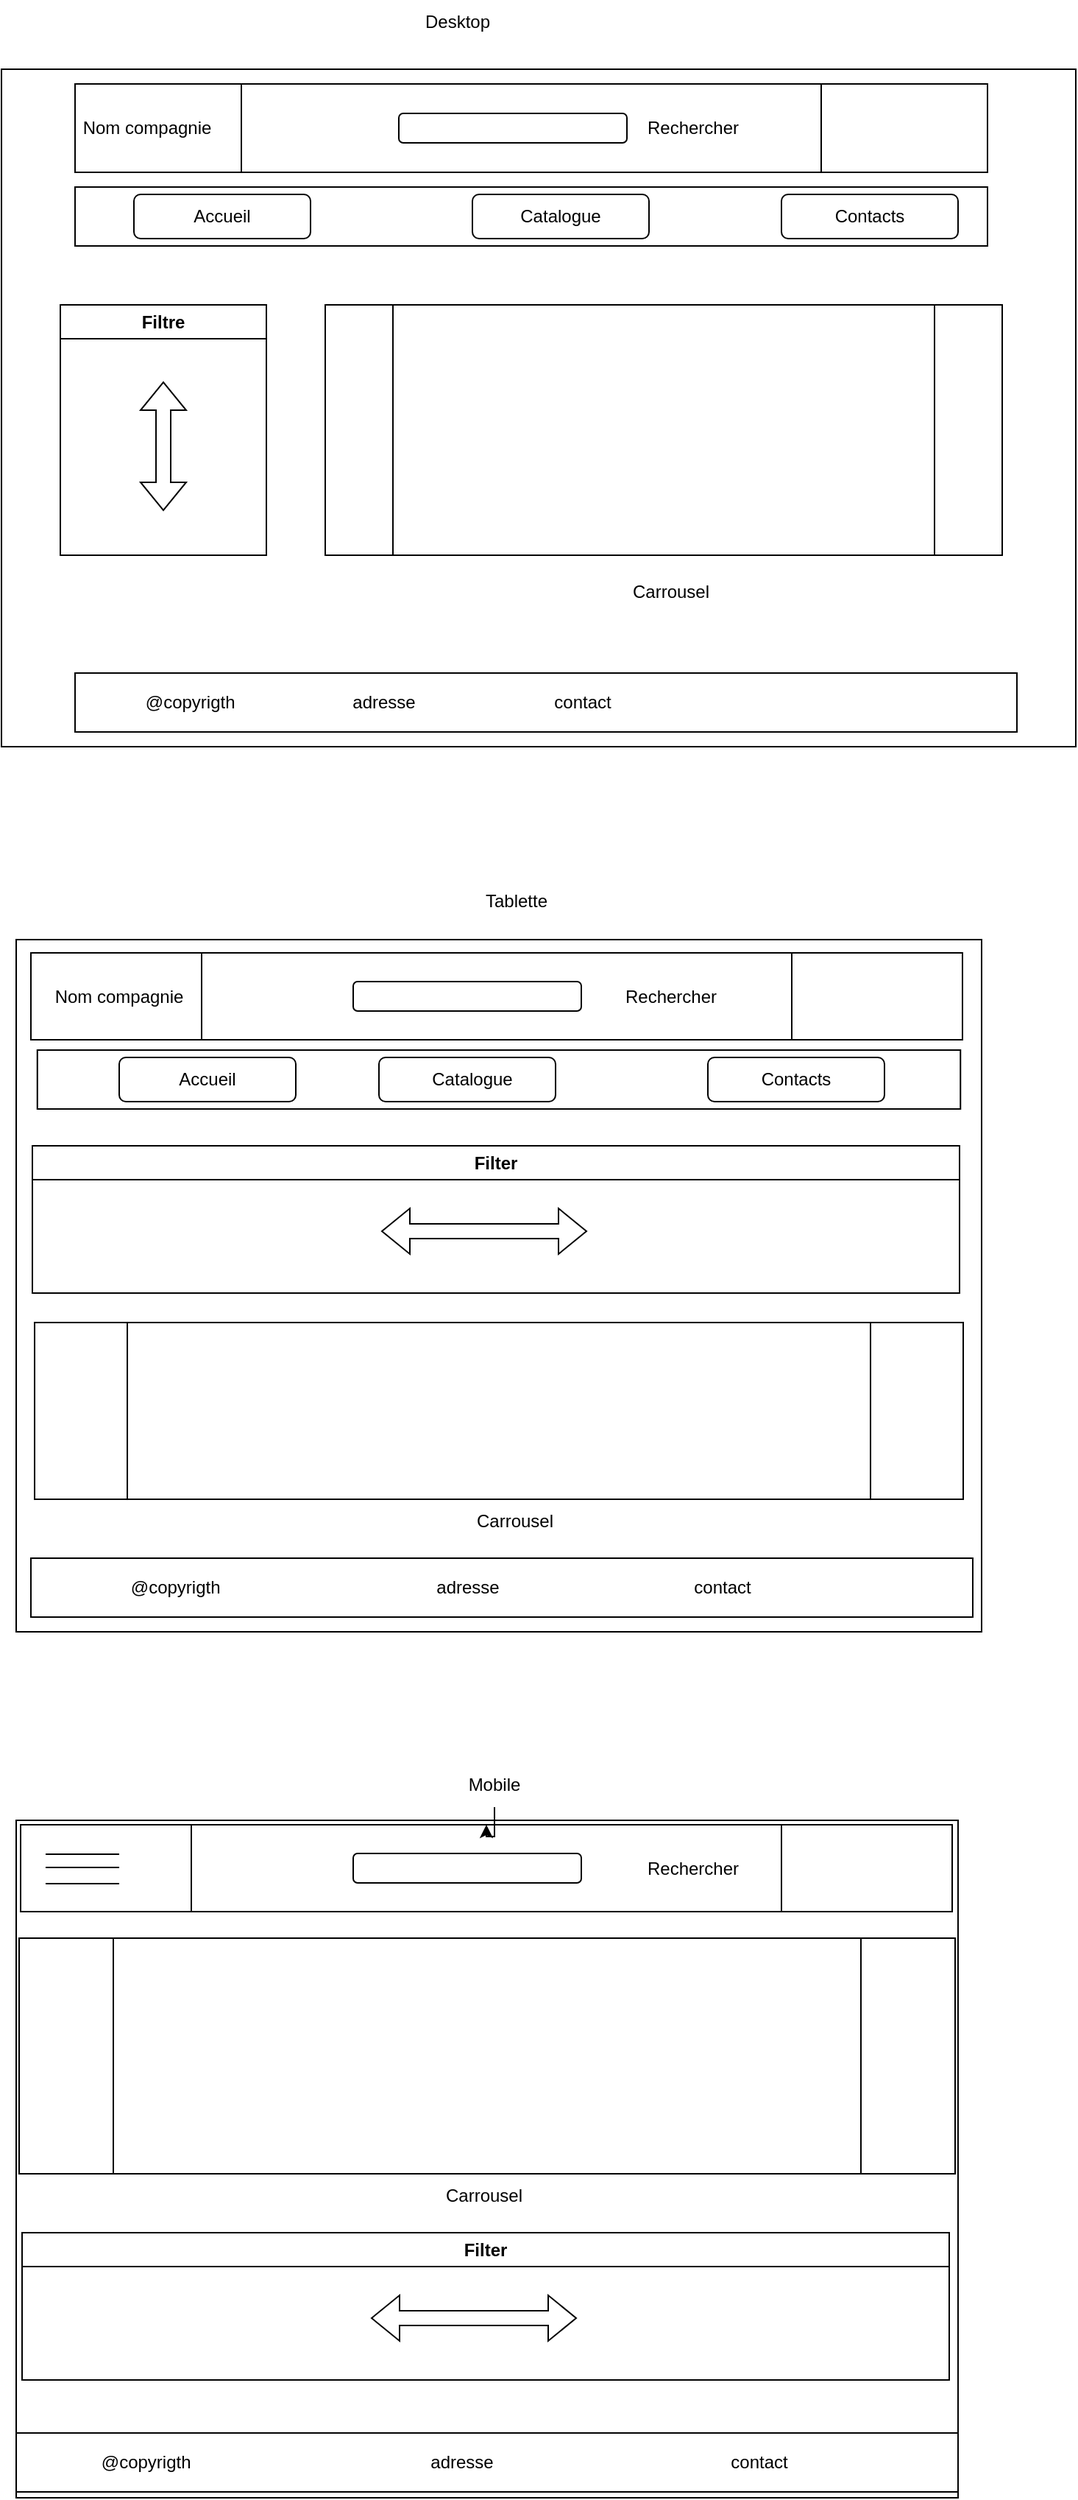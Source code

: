 <mxfile version="21.3.8" type="device">
  <diagram name="Page-1" id="_t4K7ULpbHjz44vWl1I4">
    <mxGraphModel dx="1120" dy="452" grid="1" gridSize="10" guides="1" tooltips="1" connect="1" arrows="1" fold="1" page="1" pageScale="1" pageWidth="850" pageHeight="1100" math="0" shadow="0">
      <root>
        <mxCell id="0" />
        <mxCell id="1" parent="0" />
        <mxCell id="Z4xTwCwyTRF4owRI39K_-3" value="" style="rounded=0;whiteSpace=wrap;html=1;" vertex="1" parent="1">
          <mxGeometry x="70" y="50" width="730" height="460" as="geometry" />
        </mxCell>
        <mxCell id="Z4xTwCwyTRF4owRI39K_-4" value="" style="shape=process;whiteSpace=wrap;html=1;backgroundOutline=1;size=0.183;" vertex="1" parent="1">
          <mxGeometry x="120" y="60" width="620" height="60" as="geometry" />
        </mxCell>
        <mxCell id="Z4xTwCwyTRF4owRI39K_-5" value="" style="rounded=1;whiteSpace=wrap;html=1;" vertex="1" parent="1">
          <mxGeometry x="340" y="80" width="155" height="20" as="geometry" />
        </mxCell>
        <mxCell id="Z4xTwCwyTRF4owRI39K_-6" value="Rechercher" style="text;html=1;strokeColor=none;fillColor=none;align=center;verticalAlign=middle;whiteSpace=wrap;rounded=0;" vertex="1" parent="1">
          <mxGeometry x="510" y="80" width="60" height="20" as="geometry" />
        </mxCell>
        <mxCell id="Z4xTwCwyTRF4owRI39K_-7" value="Nom compagnie" style="text;html=1;strokeColor=none;fillColor=none;align=center;verticalAlign=middle;whiteSpace=wrap;rounded=0;" vertex="1" parent="1">
          <mxGeometry x="119" y="75" width="100" height="30" as="geometry" />
        </mxCell>
        <mxCell id="Z4xTwCwyTRF4owRI39K_-8" value="" style="rounded=0;whiteSpace=wrap;html=1;" vertex="1" parent="1">
          <mxGeometry x="120" y="130" width="620" height="40" as="geometry" />
        </mxCell>
        <mxCell id="Z4xTwCwyTRF4owRI39K_-9" value="" style="rounded=1;whiteSpace=wrap;html=1;" vertex="1" parent="1">
          <mxGeometry x="160" y="135" width="120" height="30" as="geometry" />
        </mxCell>
        <mxCell id="Z4xTwCwyTRF4owRI39K_-10" value="" style="rounded=1;whiteSpace=wrap;html=1;" vertex="1" parent="1">
          <mxGeometry x="390" y="135" width="120" height="30" as="geometry" />
        </mxCell>
        <mxCell id="Z4xTwCwyTRF4owRI39K_-11" value="" style="rounded=1;whiteSpace=wrap;html=1;" vertex="1" parent="1">
          <mxGeometry x="600" y="135" width="120" height="30" as="geometry" />
        </mxCell>
        <mxCell id="Z4xTwCwyTRF4owRI39K_-12" value="Accueil" style="text;html=1;strokeColor=none;fillColor=none;align=center;verticalAlign=middle;whiteSpace=wrap;rounded=0;" vertex="1" parent="1">
          <mxGeometry x="190" y="140" width="60" height="20" as="geometry" />
        </mxCell>
        <mxCell id="Z4xTwCwyTRF4owRI39K_-13" value="Catalogue" style="text;html=1;strokeColor=none;fillColor=none;align=center;verticalAlign=middle;whiteSpace=wrap;rounded=0;" vertex="1" parent="1">
          <mxGeometry x="420" y="135" width="60" height="30" as="geometry" />
        </mxCell>
        <mxCell id="Z4xTwCwyTRF4owRI39K_-14" value="Contacts" style="text;html=1;strokeColor=none;fillColor=none;align=center;verticalAlign=middle;whiteSpace=wrap;rounded=0;" vertex="1" parent="1">
          <mxGeometry x="630" y="135" width="60" height="30" as="geometry" />
        </mxCell>
        <mxCell id="Z4xTwCwyTRF4owRI39K_-15" value="" style="rounded=0;whiteSpace=wrap;html=1;" vertex="1" parent="1">
          <mxGeometry x="120" y="460" width="640" height="40" as="geometry" />
        </mxCell>
        <mxCell id="Z4xTwCwyTRF4owRI39K_-16" value="@copyrigth&amp;nbsp;" style="text;html=1;strokeColor=none;fillColor=none;align=center;verticalAlign=middle;whiteSpace=wrap;rounded=0;" vertex="1" parent="1">
          <mxGeometry x="140" y="465" width="120" height="30" as="geometry" />
        </mxCell>
        <mxCell id="Z4xTwCwyTRF4owRI39K_-17" value="adresse" style="text;html=1;strokeColor=none;fillColor=none;align=center;verticalAlign=middle;whiteSpace=wrap;rounded=0;" vertex="1" parent="1">
          <mxGeometry x="300" y="465" width="60" height="30" as="geometry" />
        </mxCell>
        <mxCell id="Z4xTwCwyTRF4owRI39K_-18" value="contact" style="text;html=1;strokeColor=none;fillColor=none;align=center;verticalAlign=middle;whiteSpace=wrap;rounded=0;" vertex="1" parent="1">
          <mxGeometry x="435" y="465" width="60" height="30" as="geometry" />
        </mxCell>
        <mxCell id="Z4xTwCwyTRF4owRI39K_-19" value="" style="shape=process;whiteSpace=wrap;html=1;backgroundOutline=1;" vertex="1" parent="1">
          <mxGeometry x="290" y="210" width="460" height="170" as="geometry" />
        </mxCell>
        <mxCell id="Z4xTwCwyTRF4owRI39K_-20" value="Carrousel" style="text;html=1;strokeColor=none;fillColor=none;align=center;verticalAlign=middle;whiteSpace=wrap;rounded=0;" vertex="1" parent="1">
          <mxGeometry x="480" y="390" width="90" height="30" as="geometry" />
        </mxCell>
        <mxCell id="Z4xTwCwyTRF4owRI39K_-22" value="Filtre" style="swimlane;whiteSpace=wrap;html=1;startSize=23;" vertex="1" parent="1">
          <mxGeometry x="110" y="210" width="140" height="170" as="geometry" />
        </mxCell>
        <mxCell id="Z4xTwCwyTRF4owRI39K_-40" value="" style="shape=flexArrow;endArrow=classic;startArrow=classic;html=1;rounded=0;" edge="1" parent="Z4xTwCwyTRF4owRI39K_-22">
          <mxGeometry width="100" height="100" relative="1" as="geometry">
            <mxPoint x="70" y="140" as="sourcePoint" />
            <mxPoint x="70" y="52" as="targetPoint" />
          </mxGeometry>
        </mxCell>
        <mxCell id="Z4xTwCwyTRF4owRI39K_-24" value="" style="rounded=0;whiteSpace=wrap;html=1;" vertex="1" parent="1">
          <mxGeometry x="80" y="641" width="656" height="470" as="geometry" />
        </mxCell>
        <mxCell id="Z4xTwCwyTRF4owRI39K_-27" value="" style="shape=process;whiteSpace=wrap;html=1;backgroundOutline=1;size=0.183;" vertex="1" parent="1">
          <mxGeometry x="90" y="650" width="633" height="59" as="geometry" />
        </mxCell>
        <mxCell id="Z4xTwCwyTRF4owRI39K_-28" value="Nom compagnie" style="text;html=1;strokeColor=none;fillColor=none;align=center;verticalAlign=middle;whiteSpace=wrap;rounded=0;" vertex="1" parent="1">
          <mxGeometry x="100" y="664.5" width="100" height="30" as="geometry" />
        </mxCell>
        <mxCell id="Z4xTwCwyTRF4owRI39K_-30" value="" style="rounded=0;whiteSpace=wrap;html=1;" vertex="1" parent="1">
          <mxGeometry x="94.38" y="716" width="627.25" height="40" as="geometry" />
        </mxCell>
        <mxCell id="Z4xTwCwyTRF4owRI39K_-32" value="" style="rounded=1;whiteSpace=wrap;html=1;" vertex="1" parent="1">
          <mxGeometry x="150" y="721" width="120" height="30" as="geometry" />
        </mxCell>
        <mxCell id="Z4xTwCwyTRF4owRI39K_-33" value="" style="rounded=1;whiteSpace=wrap;html=1;" vertex="1" parent="1">
          <mxGeometry x="326.5" y="721" width="120" height="30" as="geometry" />
        </mxCell>
        <mxCell id="Z4xTwCwyTRF4owRI39K_-34" value="" style="rounded=1;whiteSpace=wrap;html=1;" vertex="1" parent="1">
          <mxGeometry x="550" y="721" width="120" height="30" as="geometry" />
        </mxCell>
        <mxCell id="Z4xTwCwyTRF4owRI39K_-35" value="" style="rounded=1;whiteSpace=wrap;html=1;" vertex="1" parent="1">
          <mxGeometry x="309" y="669.5" width="155" height="20" as="geometry" />
        </mxCell>
        <mxCell id="Z4xTwCwyTRF4owRI39K_-36" value="Rechercher" style="text;html=1;strokeColor=none;fillColor=none;align=center;verticalAlign=middle;whiteSpace=wrap;rounded=0;" vertex="1" parent="1">
          <mxGeometry x="495" y="669.5" width="60" height="20" as="geometry" />
        </mxCell>
        <mxCell id="Z4xTwCwyTRF4owRI39K_-37" value="Accueil" style="text;html=1;strokeColor=none;fillColor=none;align=center;verticalAlign=middle;whiteSpace=wrap;rounded=0;" vertex="1" parent="1">
          <mxGeometry x="180" y="726" width="60" height="20" as="geometry" />
        </mxCell>
        <mxCell id="Z4xTwCwyTRF4owRI39K_-38" value="Catalogue" style="text;html=1;strokeColor=none;fillColor=none;align=center;verticalAlign=middle;whiteSpace=wrap;rounded=0;" vertex="1" parent="1">
          <mxGeometry x="360" y="721" width="60" height="30" as="geometry" />
        </mxCell>
        <mxCell id="Z4xTwCwyTRF4owRI39K_-39" value="Contacts" style="text;html=1;strokeColor=none;fillColor=none;align=center;verticalAlign=middle;whiteSpace=wrap;rounded=0;" vertex="1" parent="1">
          <mxGeometry x="580" y="721" width="60" height="30" as="geometry" />
        </mxCell>
        <mxCell id="Z4xTwCwyTRF4owRI39K_-41" value="" style="shape=process;whiteSpace=wrap;html=1;backgroundOutline=1;" vertex="1" parent="1">
          <mxGeometry x="92.51" y="901" width="631" height="120" as="geometry" />
        </mxCell>
        <mxCell id="Z4xTwCwyTRF4owRI39K_-43" value="" style="rounded=0;whiteSpace=wrap;html=1;" vertex="1" parent="1">
          <mxGeometry x="90" y="1061" width="640" height="40" as="geometry" />
        </mxCell>
        <mxCell id="Z4xTwCwyTRF4owRI39K_-44" value="@copyrigth&amp;nbsp;" style="text;html=1;strokeColor=none;fillColor=none;align=center;verticalAlign=middle;whiteSpace=wrap;rounded=0;" vertex="1" parent="1">
          <mxGeometry x="130" y="1066" width="120" height="30" as="geometry" />
        </mxCell>
        <mxCell id="Z4xTwCwyTRF4owRI39K_-45" value="adresse" style="text;html=1;strokeColor=none;fillColor=none;align=center;verticalAlign=middle;whiteSpace=wrap;rounded=0;" vertex="1" parent="1">
          <mxGeometry x="356.5" y="1066" width="60" height="30" as="geometry" />
        </mxCell>
        <mxCell id="Z4xTwCwyTRF4owRI39K_-46" value="contact" style="text;html=1;strokeColor=none;fillColor=none;align=center;verticalAlign=middle;whiteSpace=wrap;rounded=0;" vertex="1" parent="1">
          <mxGeometry x="530" y="1066" width="60" height="30" as="geometry" />
        </mxCell>
        <mxCell id="Z4xTwCwyTRF4owRI39K_-48" value="Carrousel" style="text;html=1;strokeColor=none;fillColor=none;align=center;verticalAlign=middle;whiteSpace=wrap;rounded=0;" vertex="1" parent="1">
          <mxGeometry x="374" y="1021" width="90" height="30" as="geometry" />
        </mxCell>
        <mxCell id="Z4xTwCwyTRF4owRI39K_-50" value="Filter" style="swimlane;whiteSpace=wrap;html=1;" vertex="1" parent="1">
          <mxGeometry x="91" y="781" width="630" height="100" as="geometry" />
        </mxCell>
        <mxCell id="Z4xTwCwyTRF4owRI39K_-51" value="" style="shape=flexArrow;endArrow=classic;startArrow=classic;html=1;rounded=0;" edge="1" parent="Z4xTwCwyTRF4owRI39K_-50">
          <mxGeometry width="100" height="100" relative="1" as="geometry">
            <mxPoint x="237" y="58" as="sourcePoint" />
            <mxPoint x="377" y="58" as="targetPoint" />
          </mxGeometry>
        </mxCell>
        <mxCell id="Z4xTwCwyTRF4owRI39K_-53" value="" style="rounded=0;whiteSpace=wrap;html=1;" vertex="1" parent="1">
          <mxGeometry x="80" y="1239" width="640" height="460" as="geometry" />
        </mxCell>
        <mxCell id="Z4xTwCwyTRF4owRI39K_-54" value="" style="shape=process;whiteSpace=wrap;html=1;backgroundOutline=1;size=0.183;" vertex="1" parent="1">
          <mxGeometry x="83" y="1242" width="633" height="59" as="geometry" />
        </mxCell>
        <mxCell id="Z4xTwCwyTRF4owRI39K_-55" value="" style="rounded=1;whiteSpace=wrap;html=1;" vertex="1" parent="1">
          <mxGeometry x="309" y="1261.5" width="155" height="20" as="geometry" />
        </mxCell>
        <mxCell id="Z4xTwCwyTRF4owRI39K_-56" value="Rechercher" style="text;html=1;strokeColor=none;fillColor=none;align=center;verticalAlign=middle;whiteSpace=wrap;rounded=0;" vertex="1" parent="1">
          <mxGeometry x="510" y="1261.5" width="60" height="20" as="geometry" />
        </mxCell>
        <mxCell id="Z4xTwCwyTRF4owRI39K_-59" value="" style="endArrow=none;html=1;rounded=0;" edge="1" parent="1">
          <mxGeometry width="50" height="50" relative="1" as="geometry">
            <mxPoint x="100" y="1262" as="sourcePoint" />
            <mxPoint x="150" y="1262" as="targetPoint" />
          </mxGeometry>
        </mxCell>
        <mxCell id="Z4xTwCwyTRF4owRI39K_-60" value="" style="endArrow=none;html=1;rounded=0;" edge="1" parent="1">
          <mxGeometry width="50" height="50" relative="1" as="geometry">
            <mxPoint x="100" y="1282" as="sourcePoint" />
            <mxPoint x="150" y="1282" as="targetPoint" />
          </mxGeometry>
        </mxCell>
        <mxCell id="Z4xTwCwyTRF4owRI39K_-61" value="" style="endArrow=none;html=1;rounded=0;" edge="1" parent="1">
          <mxGeometry width="50" height="50" relative="1" as="geometry">
            <mxPoint x="100" y="1271" as="sourcePoint" />
            <mxPoint x="150" y="1271" as="targetPoint" />
          </mxGeometry>
        </mxCell>
        <mxCell id="Z4xTwCwyTRF4owRI39K_-62" value="" style="shape=process;whiteSpace=wrap;html=1;backgroundOutline=1;" vertex="1" parent="1">
          <mxGeometry x="82" y="1319" width="636" height="160" as="geometry" />
        </mxCell>
        <mxCell id="Z4xTwCwyTRF4owRI39K_-68" value="Filter" style="swimlane;whiteSpace=wrap;html=1;" vertex="1" parent="1">
          <mxGeometry x="84" y="1519" width="630" height="100" as="geometry" />
        </mxCell>
        <mxCell id="Z4xTwCwyTRF4owRI39K_-69" value="" style="shape=flexArrow;endArrow=classic;startArrow=classic;html=1;rounded=0;" edge="1" parent="Z4xTwCwyTRF4owRI39K_-68">
          <mxGeometry width="100" height="100" relative="1" as="geometry">
            <mxPoint x="237" y="58" as="sourcePoint" />
            <mxPoint x="377" y="58" as="targetPoint" />
          </mxGeometry>
        </mxCell>
        <mxCell id="Z4xTwCwyTRF4owRI39K_-71" value="Carrousel" style="text;html=1;strokeColor=none;fillColor=none;align=center;verticalAlign=middle;whiteSpace=wrap;rounded=0;" vertex="1" parent="1">
          <mxGeometry x="353" y="1479" width="90" height="30" as="geometry" />
        </mxCell>
        <mxCell id="Z4xTwCwyTRF4owRI39K_-72" value="" style="rounded=0;whiteSpace=wrap;html=1;" vertex="1" parent="1">
          <mxGeometry x="80" y="1655" width="640" height="40" as="geometry" />
        </mxCell>
        <mxCell id="Z4xTwCwyTRF4owRI39K_-73" value="@copyrigth&amp;nbsp;" style="text;html=1;strokeColor=none;fillColor=none;align=center;verticalAlign=middle;whiteSpace=wrap;rounded=0;" vertex="1" parent="1">
          <mxGeometry x="110" y="1660" width="120" height="30" as="geometry" />
        </mxCell>
        <mxCell id="Z4xTwCwyTRF4owRI39K_-74" value="adresse" style="text;html=1;strokeColor=none;fillColor=none;align=center;verticalAlign=middle;whiteSpace=wrap;rounded=0;" vertex="1" parent="1">
          <mxGeometry x="353" y="1660" width="60" height="30" as="geometry" />
        </mxCell>
        <mxCell id="Z4xTwCwyTRF4owRI39K_-75" value="contact" style="text;html=1;strokeColor=none;fillColor=none;align=center;verticalAlign=middle;whiteSpace=wrap;rounded=0;" vertex="1" parent="1">
          <mxGeometry x="555" y="1660" width="60" height="30" as="geometry" />
        </mxCell>
        <mxCell id="Z4xTwCwyTRF4owRI39K_-76" value="Desktop" style="text;html=1;strokeColor=none;fillColor=none;align=center;verticalAlign=middle;whiteSpace=wrap;rounded=0;" vertex="1" parent="1">
          <mxGeometry x="300" y="3" width="160" height="30" as="geometry" />
        </mxCell>
        <mxCell id="Z4xTwCwyTRF4owRI39K_-78" value="Tablette" style="text;html=1;strokeColor=none;fillColor=none;align=center;verticalAlign=middle;whiteSpace=wrap;rounded=0;" vertex="1" parent="1">
          <mxGeometry x="340" y="600" width="160" height="30" as="geometry" />
        </mxCell>
        <mxCell id="Z4xTwCwyTRF4owRI39K_-80" value="" style="edgeStyle=orthogonalEdgeStyle;rounded=0;orthogonalLoop=1;jettySize=auto;html=1;" edge="1" parent="1" source="Z4xTwCwyTRF4owRI39K_-79" target="Z4xTwCwyTRF4owRI39K_-54">
          <mxGeometry relative="1" as="geometry" />
        </mxCell>
        <mxCell id="Z4xTwCwyTRF4owRI39K_-79" value="Mobile" style="text;html=1;strokeColor=none;fillColor=none;align=center;verticalAlign=middle;whiteSpace=wrap;rounded=0;" vertex="1" parent="1">
          <mxGeometry x="310" y="1200" width="190" height="30" as="geometry" />
        </mxCell>
      </root>
    </mxGraphModel>
  </diagram>
</mxfile>
